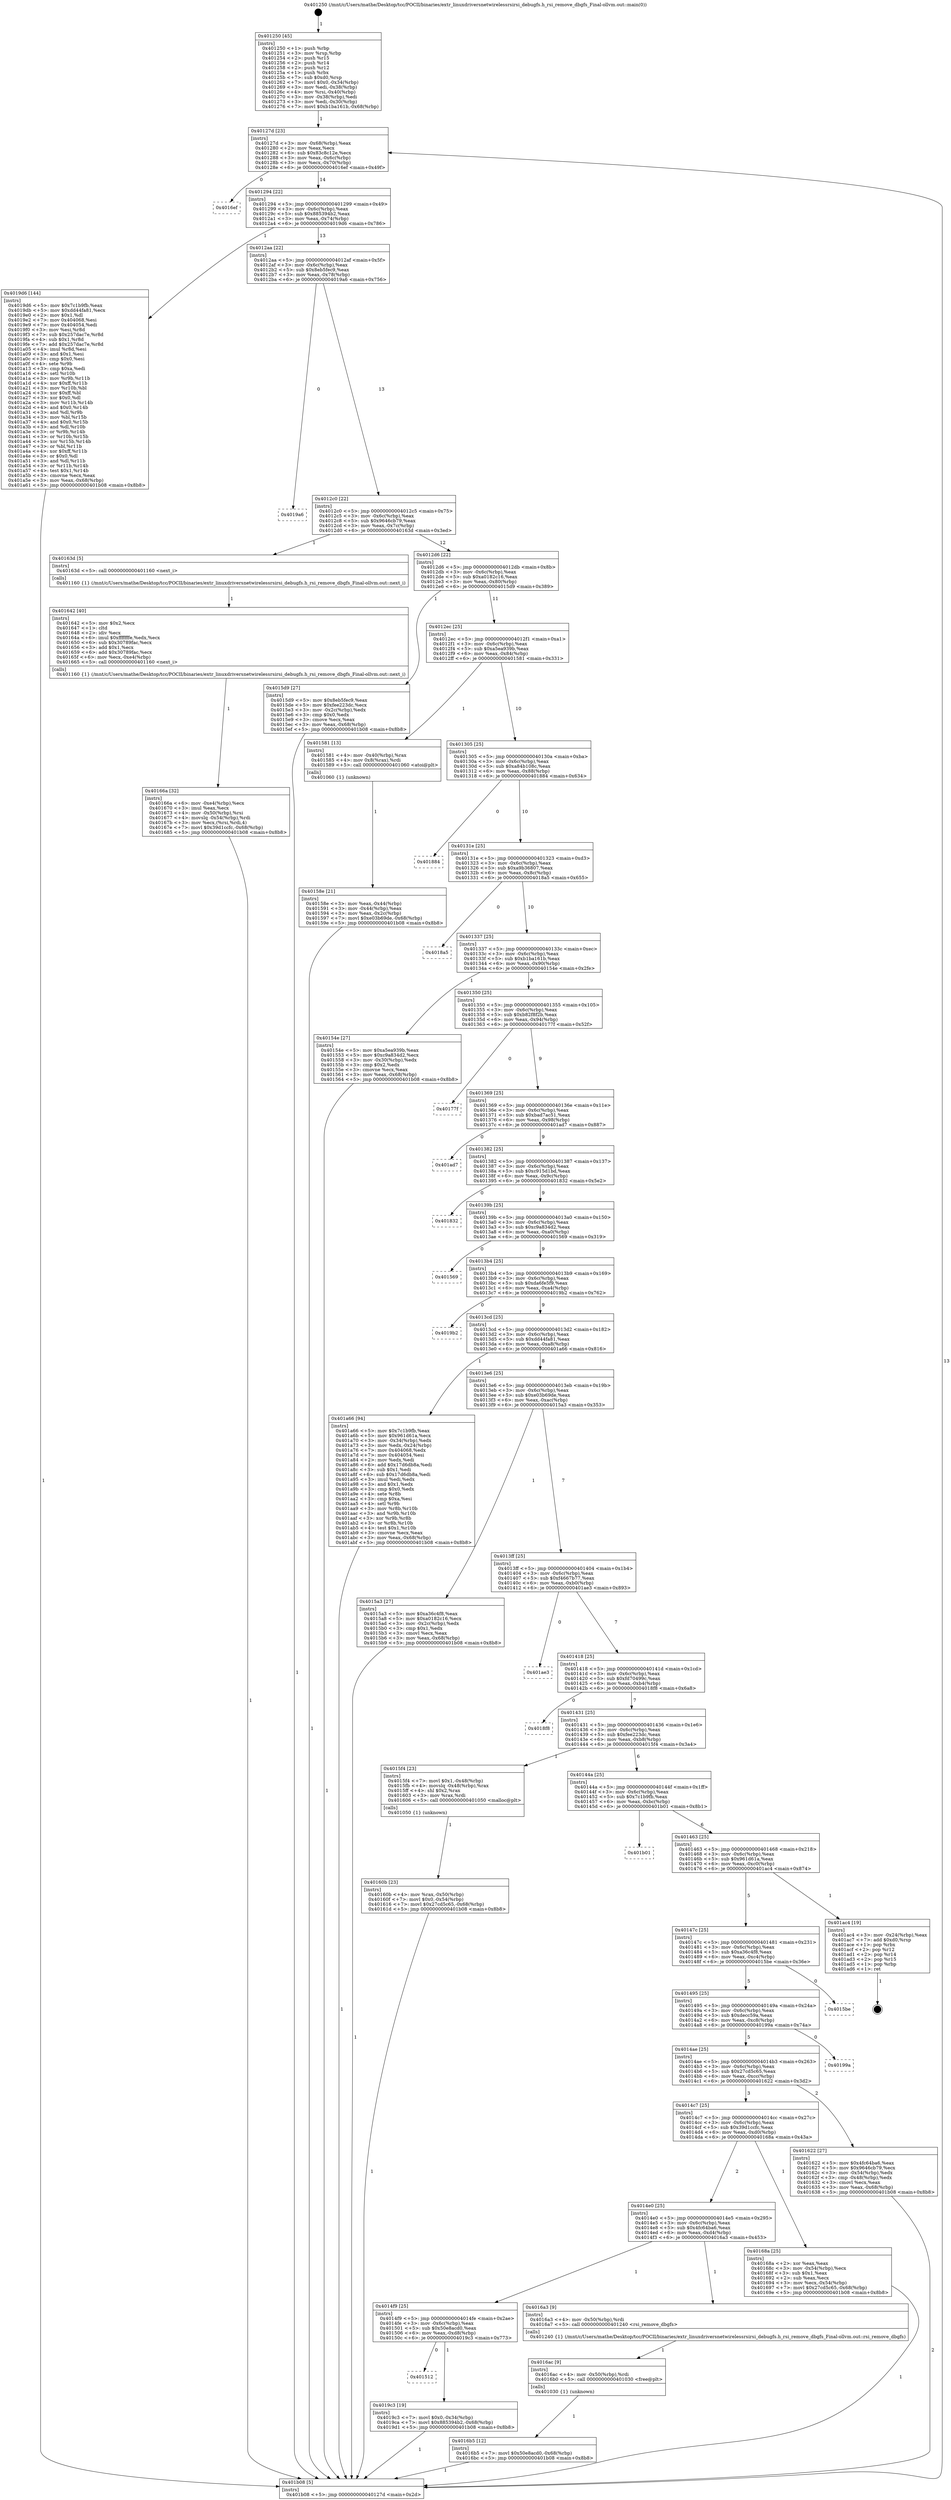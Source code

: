 digraph "0x401250" {
  label = "0x401250 (/mnt/c/Users/mathe/Desktop/tcc/POCII/binaries/extr_linuxdriversnetwirelessrsirsi_debugfs.h_rsi_remove_dbgfs_Final-ollvm.out::main(0))"
  labelloc = "t"
  node[shape=record]

  Entry [label="",width=0.3,height=0.3,shape=circle,fillcolor=black,style=filled]
  "0x40127d" [label="{
     0x40127d [23]\l
     | [instrs]\l
     &nbsp;&nbsp;0x40127d \<+3\>: mov -0x68(%rbp),%eax\l
     &nbsp;&nbsp;0x401280 \<+2\>: mov %eax,%ecx\l
     &nbsp;&nbsp;0x401282 \<+6\>: sub $0x83c8c12e,%ecx\l
     &nbsp;&nbsp;0x401288 \<+3\>: mov %eax,-0x6c(%rbp)\l
     &nbsp;&nbsp;0x40128b \<+3\>: mov %ecx,-0x70(%rbp)\l
     &nbsp;&nbsp;0x40128e \<+6\>: je 00000000004016ef \<main+0x49f\>\l
  }"]
  "0x4016ef" [label="{
     0x4016ef\l
  }", style=dashed]
  "0x401294" [label="{
     0x401294 [22]\l
     | [instrs]\l
     &nbsp;&nbsp;0x401294 \<+5\>: jmp 0000000000401299 \<main+0x49\>\l
     &nbsp;&nbsp;0x401299 \<+3\>: mov -0x6c(%rbp),%eax\l
     &nbsp;&nbsp;0x40129c \<+5\>: sub $0x885394b2,%eax\l
     &nbsp;&nbsp;0x4012a1 \<+3\>: mov %eax,-0x74(%rbp)\l
     &nbsp;&nbsp;0x4012a4 \<+6\>: je 00000000004019d6 \<main+0x786\>\l
  }"]
  Exit [label="",width=0.3,height=0.3,shape=circle,fillcolor=black,style=filled,peripheries=2]
  "0x4019d6" [label="{
     0x4019d6 [144]\l
     | [instrs]\l
     &nbsp;&nbsp;0x4019d6 \<+5\>: mov $0x7c1b9fb,%eax\l
     &nbsp;&nbsp;0x4019db \<+5\>: mov $0xdd44fa81,%ecx\l
     &nbsp;&nbsp;0x4019e0 \<+2\>: mov $0x1,%dl\l
     &nbsp;&nbsp;0x4019e2 \<+7\>: mov 0x404068,%esi\l
     &nbsp;&nbsp;0x4019e9 \<+7\>: mov 0x404054,%edi\l
     &nbsp;&nbsp;0x4019f0 \<+3\>: mov %esi,%r8d\l
     &nbsp;&nbsp;0x4019f3 \<+7\>: sub $0x257dac7e,%r8d\l
     &nbsp;&nbsp;0x4019fa \<+4\>: sub $0x1,%r8d\l
     &nbsp;&nbsp;0x4019fe \<+7\>: add $0x257dac7e,%r8d\l
     &nbsp;&nbsp;0x401a05 \<+4\>: imul %r8d,%esi\l
     &nbsp;&nbsp;0x401a09 \<+3\>: and $0x1,%esi\l
     &nbsp;&nbsp;0x401a0c \<+3\>: cmp $0x0,%esi\l
     &nbsp;&nbsp;0x401a0f \<+4\>: sete %r9b\l
     &nbsp;&nbsp;0x401a13 \<+3\>: cmp $0xa,%edi\l
     &nbsp;&nbsp;0x401a16 \<+4\>: setl %r10b\l
     &nbsp;&nbsp;0x401a1a \<+3\>: mov %r9b,%r11b\l
     &nbsp;&nbsp;0x401a1d \<+4\>: xor $0xff,%r11b\l
     &nbsp;&nbsp;0x401a21 \<+3\>: mov %r10b,%bl\l
     &nbsp;&nbsp;0x401a24 \<+3\>: xor $0xff,%bl\l
     &nbsp;&nbsp;0x401a27 \<+3\>: xor $0x0,%dl\l
     &nbsp;&nbsp;0x401a2a \<+3\>: mov %r11b,%r14b\l
     &nbsp;&nbsp;0x401a2d \<+4\>: and $0x0,%r14b\l
     &nbsp;&nbsp;0x401a31 \<+3\>: and %dl,%r9b\l
     &nbsp;&nbsp;0x401a34 \<+3\>: mov %bl,%r15b\l
     &nbsp;&nbsp;0x401a37 \<+4\>: and $0x0,%r15b\l
     &nbsp;&nbsp;0x401a3b \<+3\>: and %dl,%r10b\l
     &nbsp;&nbsp;0x401a3e \<+3\>: or %r9b,%r14b\l
     &nbsp;&nbsp;0x401a41 \<+3\>: or %r10b,%r15b\l
     &nbsp;&nbsp;0x401a44 \<+3\>: xor %r15b,%r14b\l
     &nbsp;&nbsp;0x401a47 \<+3\>: or %bl,%r11b\l
     &nbsp;&nbsp;0x401a4a \<+4\>: xor $0xff,%r11b\l
     &nbsp;&nbsp;0x401a4e \<+3\>: or $0x0,%dl\l
     &nbsp;&nbsp;0x401a51 \<+3\>: and %dl,%r11b\l
     &nbsp;&nbsp;0x401a54 \<+3\>: or %r11b,%r14b\l
     &nbsp;&nbsp;0x401a57 \<+4\>: test $0x1,%r14b\l
     &nbsp;&nbsp;0x401a5b \<+3\>: cmovne %ecx,%eax\l
     &nbsp;&nbsp;0x401a5e \<+3\>: mov %eax,-0x68(%rbp)\l
     &nbsp;&nbsp;0x401a61 \<+5\>: jmp 0000000000401b08 \<main+0x8b8\>\l
  }"]
  "0x4012aa" [label="{
     0x4012aa [22]\l
     | [instrs]\l
     &nbsp;&nbsp;0x4012aa \<+5\>: jmp 00000000004012af \<main+0x5f\>\l
     &nbsp;&nbsp;0x4012af \<+3\>: mov -0x6c(%rbp),%eax\l
     &nbsp;&nbsp;0x4012b2 \<+5\>: sub $0x8eb5fec9,%eax\l
     &nbsp;&nbsp;0x4012b7 \<+3\>: mov %eax,-0x78(%rbp)\l
     &nbsp;&nbsp;0x4012ba \<+6\>: je 00000000004019a6 \<main+0x756\>\l
  }"]
  "0x401512" [label="{
     0x401512\l
  }", style=dashed]
  "0x4019a6" [label="{
     0x4019a6\l
  }", style=dashed]
  "0x4012c0" [label="{
     0x4012c0 [22]\l
     | [instrs]\l
     &nbsp;&nbsp;0x4012c0 \<+5\>: jmp 00000000004012c5 \<main+0x75\>\l
     &nbsp;&nbsp;0x4012c5 \<+3\>: mov -0x6c(%rbp),%eax\l
     &nbsp;&nbsp;0x4012c8 \<+5\>: sub $0x9646cb79,%eax\l
     &nbsp;&nbsp;0x4012cd \<+3\>: mov %eax,-0x7c(%rbp)\l
     &nbsp;&nbsp;0x4012d0 \<+6\>: je 000000000040163d \<main+0x3ed\>\l
  }"]
  "0x4019c3" [label="{
     0x4019c3 [19]\l
     | [instrs]\l
     &nbsp;&nbsp;0x4019c3 \<+7\>: movl $0x0,-0x34(%rbp)\l
     &nbsp;&nbsp;0x4019ca \<+7\>: movl $0x885394b2,-0x68(%rbp)\l
     &nbsp;&nbsp;0x4019d1 \<+5\>: jmp 0000000000401b08 \<main+0x8b8\>\l
  }"]
  "0x40163d" [label="{
     0x40163d [5]\l
     | [instrs]\l
     &nbsp;&nbsp;0x40163d \<+5\>: call 0000000000401160 \<next_i\>\l
     | [calls]\l
     &nbsp;&nbsp;0x401160 \{1\} (/mnt/c/Users/mathe/Desktop/tcc/POCII/binaries/extr_linuxdriversnetwirelessrsirsi_debugfs.h_rsi_remove_dbgfs_Final-ollvm.out::next_i)\l
  }"]
  "0x4012d6" [label="{
     0x4012d6 [22]\l
     | [instrs]\l
     &nbsp;&nbsp;0x4012d6 \<+5\>: jmp 00000000004012db \<main+0x8b\>\l
     &nbsp;&nbsp;0x4012db \<+3\>: mov -0x6c(%rbp),%eax\l
     &nbsp;&nbsp;0x4012de \<+5\>: sub $0xa0182c16,%eax\l
     &nbsp;&nbsp;0x4012e3 \<+3\>: mov %eax,-0x80(%rbp)\l
     &nbsp;&nbsp;0x4012e6 \<+6\>: je 00000000004015d9 \<main+0x389\>\l
  }"]
  "0x4016b5" [label="{
     0x4016b5 [12]\l
     | [instrs]\l
     &nbsp;&nbsp;0x4016b5 \<+7\>: movl $0x50e8acd0,-0x68(%rbp)\l
     &nbsp;&nbsp;0x4016bc \<+5\>: jmp 0000000000401b08 \<main+0x8b8\>\l
  }"]
  "0x4015d9" [label="{
     0x4015d9 [27]\l
     | [instrs]\l
     &nbsp;&nbsp;0x4015d9 \<+5\>: mov $0x8eb5fec9,%eax\l
     &nbsp;&nbsp;0x4015de \<+5\>: mov $0xfee223dc,%ecx\l
     &nbsp;&nbsp;0x4015e3 \<+3\>: mov -0x2c(%rbp),%edx\l
     &nbsp;&nbsp;0x4015e6 \<+3\>: cmp $0x0,%edx\l
     &nbsp;&nbsp;0x4015e9 \<+3\>: cmove %ecx,%eax\l
     &nbsp;&nbsp;0x4015ec \<+3\>: mov %eax,-0x68(%rbp)\l
     &nbsp;&nbsp;0x4015ef \<+5\>: jmp 0000000000401b08 \<main+0x8b8\>\l
  }"]
  "0x4012ec" [label="{
     0x4012ec [25]\l
     | [instrs]\l
     &nbsp;&nbsp;0x4012ec \<+5\>: jmp 00000000004012f1 \<main+0xa1\>\l
     &nbsp;&nbsp;0x4012f1 \<+3\>: mov -0x6c(%rbp),%eax\l
     &nbsp;&nbsp;0x4012f4 \<+5\>: sub $0xa5ea939b,%eax\l
     &nbsp;&nbsp;0x4012f9 \<+6\>: mov %eax,-0x84(%rbp)\l
     &nbsp;&nbsp;0x4012ff \<+6\>: je 0000000000401581 \<main+0x331\>\l
  }"]
  "0x4016ac" [label="{
     0x4016ac [9]\l
     | [instrs]\l
     &nbsp;&nbsp;0x4016ac \<+4\>: mov -0x50(%rbp),%rdi\l
     &nbsp;&nbsp;0x4016b0 \<+5\>: call 0000000000401030 \<free@plt\>\l
     | [calls]\l
     &nbsp;&nbsp;0x401030 \{1\} (unknown)\l
  }"]
  "0x401581" [label="{
     0x401581 [13]\l
     | [instrs]\l
     &nbsp;&nbsp;0x401581 \<+4\>: mov -0x40(%rbp),%rax\l
     &nbsp;&nbsp;0x401585 \<+4\>: mov 0x8(%rax),%rdi\l
     &nbsp;&nbsp;0x401589 \<+5\>: call 0000000000401060 \<atoi@plt\>\l
     | [calls]\l
     &nbsp;&nbsp;0x401060 \{1\} (unknown)\l
  }"]
  "0x401305" [label="{
     0x401305 [25]\l
     | [instrs]\l
     &nbsp;&nbsp;0x401305 \<+5\>: jmp 000000000040130a \<main+0xba\>\l
     &nbsp;&nbsp;0x40130a \<+3\>: mov -0x6c(%rbp),%eax\l
     &nbsp;&nbsp;0x40130d \<+5\>: sub $0xa84b108c,%eax\l
     &nbsp;&nbsp;0x401312 \<+6\>: mov %eax,-0x88(%rbp)\l
     &nbsp;&nbsp;0x401318 \<+6\>: je 0000000000401884 \<main+0x634\>\l
  }"]
  "0x4014f9" [label="{
     0x4014f9 [25]\l
     | [instrs]\l
     &nbsp;&nbsp;0x4014f9 \<+5\>: jmp 00000000004014fe \<main+0x2ae\>\l
     &nbsp;&nbsp;0x4014fe \<+3\>: mov -0x6c(%rbp),%eax\l
     &nbsp;&nbsp;0x401501 \<+5\>: sub $0x50e8acd0,%eax\l
     &nbsp;&nbsp;0x401506 \<+6\>: mov %eax,-0xd8(%rbp)\l
     &nbsp;&nbsp;0x40150c \<+6\>: je 00000000004019c3 \<main+0x773\>\l
  }"]
  "0x401884" [label="{
     0x401884\l
  }", style=dashed]
  "0x40131e" [label="{
     0x40131e [25]\l
     | [instrs]\l
     &nbsp;&nbsp;0x40131e \<+5\>: jmp 0000000000401323 \<main+0xd3\>\l
     &nbsp;&nbsp;0x401323 \<+3\>: mov -0x6c(%rbp),%eax\l
     &nbsp;&nbsp;0x401326 \<+5\>: sub $0xa9b36807,%eax\l
     &nbsp;&nbsp;0x40132b \<+6\>: mov %eax,-0x8c(%rbp)\l
     &nbsp;&nbsp;0x401331 \<+6\>: je 00000000004018a5 \<main+0x655\>\l
  }"]
  "0x4016a3" [label="{
     0x4016a3 [9]\l
     | [instrs]\l
     &nbsp;&nbsp;0x4016a3 \<+4\>: mov -0x50(%rbp),%rdi\l
     &nbsp;&nbsp;0x4016a7 \<+5\>: call 0000000000401240 \<rsi_remove_dbgfs\>\l
     | [calls]\l
     &nbsp;&nbsp;0x401240 \{1\} (/mnt/c/Users/mathe/Desktop/tcc/POCII/binaries/extr_linuxdriversnetwirelessrsirsi_debugfs.h_rsi_remove_dbgfs_Final-ollvm.out::rsi_remove_dbgfs)\l
  }"]
  "0x4018a5" [label="{
     0x4018a5\l
  }", style=dashed]
  "0x401337" [label="{
     0x401337 [25]\l
     | [instrs]\l
     &nbsp;&nbsp;0x401337 \<+5\>: jmp 000000000040133c \<main+0xec\>\l
     &nbsp;&nbsp;0x40133c \<+3\>: mov -0x6c(%rbp),%eax\l
     &nbsp;&nbsp;0x40133f \<+5\>: sub $0xb1ba161b,%eax\l
     &nbsp;&nbsp;0x401344 \<+6\>: mov %eax,-0x90(%rbp)\l
     &nbsp;&nbsp;0x40134a \<+6\>: je 000000000040154e \<main+0x2fe\>\l
  }"]
  "0x4014e0" [label="{
     0x4014e0 [25]\l
     | [instrs]\l
     &nbsp;&nbsp;0x4014e0 \<+5\>: jmp 00000000004014e5 \<main+0x295\>\l
     &nbsp;&nbsp;0x4014e5 \<+3\>: mov -0x6c(%rbp),%eax\l
     &nbsp;&nbsp;0x4014e8 \<+5\>: sub $0x4fc64ba6,%eax\l
     &nbsp;&nbsp;0x4014ed \<+6\>: mov %eax,-0xd4(%rbp)\l
     &nbsp;&nbsp;0x4014f3 \<+6\>: je 00000000004016a3 \<main+0x453\>\l
  }"]
  "0x40154e" [label="{
     0x40154e [27]\l
     | [instrs]\l
     &nbsp;&nbsp;0x40154e \<+5\>: mov $0xa5ea939b,%eax\l
     &nbsp;&nbsp;0x401553 \<+5\>: mov $0xc9a834d2,%ecx\l
     &nbsp;&nbsp;0x401558 \<+3\>: mov -0x30(%rbp),%edx\l
     &nbsp;&nbsp;0x40155b \<+3\>: cmp $0x2,%edx\l
     &nbsp;&nbsp;0x40155e \<+3\>: cmovne %ecx,%eax\l
     &nbsp;&nbsp;0x401561 \<+3\>: mov %eax,-0x68(%rbp)\l
     &nbsp;&nbsp;0x401564 \<+5\>: jmp 0000000000401b08 \<main+0x8b8\>\l
  }"]
  "0x401350" [label="{
     0x401350 [25]\l
     | [instrs]\l
     &nbsp;&nbsp;0x401350 \<+5\>: jmp 0000000000401355 \<main+0x105\>\l
     &nbsp;&nbsp;0x401355 \<+3\>: mov -0x6c(%rbp),%eax\l
     &nbsp;&nbsp;0x401358 \<+5\>: sub $0xb82f8f2b,%eax\l
     &nbsp;&nbsp;0x40135d \<+6\>: mov %eax,-0x94(%rbp)\l
     &nbsp;&nbsp;0x401363 \<+6\>: je 000000000040177f \<main+0x52f\>\l
  }"]
  "0x401b08" [label="{
     0x401b08 [5]\l
     | [instrs]\l
     &nbsp;&nbsp;0x401b08 \<+5\>: jmp 000000000040127d \<main+0x2d\>\l
  }"]
  "0x401250" [label="{
     0x401250 [45]\l
     | [instrs]\l
     &nbsp;&nbsp;0x401250 \<+1\>: push %rbp\l
     &nbsp;&nbsp;0x401251 \<+3\>: mov %rsp,%rbp\l
     &nbsp;&nbsp;0x401254 \<+2\>: push %r15\l
     &nbsp;&nbsp;0x401256 \<+2\>: push %r14\l
     &nbsp;&nbsp;0x401258 \<+2\>: push %r12\l
     &nbsp;&nbsp;0x40125a \<+1\>: push %rbx\l
     &nbsp;&nbsp;0x40125b \<+7\>: sub $0xd0,%rsp\l
     &nbsp;&nbsp;0x401262 \<+7\>: movl $0x0,-0x34(%rbp)\l
     &nbsp;&nbsp;0x401269 \<+3\>: mov %edi,-0x38(%rbp)\l
     &nbsp;&nbsp;0x40126c \<+4\>: mov %rsi,-0x40(%rbp)\l
     &nbsp;&nbsp;0x401270 \<+3\>: mov -0x38(%rbp),%edi\l
     &nbsp;&nbsp;0x401273 \<+3\>: mov %edi,-0x30(%rbp)\l
     &nbsp;&nbsp;0x401276 \<+7\>: movl $0xb1ba161b,-0x68(%rbp)\l
  }"]
  "0x40158e" [label="{
     0x40158e [21]\l
     | [instrs]\l
     &nbsp;&nbsp;0x40158e \<+3\>: mov %eax,-0x44(%rbp)\l
     &nbsp;&nbsp;0x401591 \<+3\>: mov -0x44(%rbp),%eax\l
     &nbsp;&nbsp;0x401594 \<+3\>: mov %eax,-0x2c(%rbp)\l
     &nbsp;&nbsp;0x401597 \<+7\>: movl $0xe03b69de,-0x68(%rbp)\l
     &nbsp;&nbsp;0x40159e \<+5\>: jmp 0000000000401b08 \<main+0x8b8\>\l
  }"]
  "0x40168a" [label="{
     0x40168a [25]\l
     | [instrs]\l
     &nbsp;&nbsp;0x40168a \<+2\>: xor %eax,%eax\l
     &nbsp;&nbsp;0x40168c \<+3\>: mov -0x54(%rbp),%ecx\l
     &nbsp;&nbsp;0x40168f \<+3\>: sub $0x1,%eax\l
     &nbsp;&nbsp;0x401692 \<+2\>: sub %eax,%ecx\l
     &nbsp;&nbsp;0x401694 \<+3\>: mov %ecx,-0x54(%rbp)\l
     &nbsp;&nbsp;0x401697 \<+7\>: movl $0x27cd5c65,-0x68(%rbp)\l
     &nbsp;&nbsp;0x40169e \<+5\>: jmp 0000000000401b08 \<main+0x8b8\>\l
  }"]
  "0x40177f" [label="{
     0x40177f\l
  }", style=dashed]
  "0x401369" [label="{
     0x401369 [25]\l
     | [instrs]\l
     &nbsp;&nbsp;0x401369 \<+5\>: jmp 000000000040136e \<main+0x11e\>\l
     &nbsp;&nbsp;0x40136e \<+3\>: mov -0x6c(%rbp),%eax\l
     &nbsp;&nbsp;0x401371 \<+5\>: sub $0xbad7ac51,%eax\l
     &nbsp;&nbsp;0x401376 \<+6\>: mov %eax,-0x98(%rbp)\l
     &nbsp;&nbsp;0x40137c \<+6\>: je 0000000000401ad7 \<main+0x887\>\l
  }"]
  "0x40166a" [label="{
     0x40166a [32]\l
     | [instrs]\l
     &nbsp;&nbsp;0x40166a \<+6\>: mov -0xe4(%rbp),%ecx\l
     &nbsp;&nbsp;0x401670 \<+3\>: imul %eax,%ecx\l
     &nbsp;&nbsp;0x401673 \<+4\>: mov -0x50(%rbp),%rsi\l
     &nbsp;&nbsp;0x401677 \<+4\>: movslq -0x54(%rbp),%rdi\l
     &nbsp;&nbsp;0x40167b \<+3\>: mov %ecx,(%rsi,%rdi,4)\l
     &nbsp;&nbsp;0x40167e \<+7\>: movl $0x39d1ccfc,-0x68(%rbp)\l
     &nbsp;&nbsp;0x401685 \<+5\>: jmp 0000000000401b08 \<main+0x8b8\>\l
  }"]
  "0x401ad7" [label="{
     0x401ad7\l
  }", style=dashed]
  "0x401382" [label="{
     0x401382 [25]\l
     | [instrs]\l
     &nbsp;&nbsp;0x401382 \<+5\>: jmp 0000000000401387 \<main+0x137\>\l
     &nbsp;&nbsp;0x401387 \<+3\>: mov -0x6c(%rbp),%eax\l
     &nbsp;&nbsp;0x40138a \<+5\>: sub $0xc915d1bd,%eax\l
     &nbsp;&nbsp;0x40138f \<+6\>: mov %eax,-0x9c(%rbp)\l
     &nbsp;&nbsp;0x401395 \<+6\>: je 0000000000401832 \<main+0x5e2\>\l
  }"]
  "0x401642" [label="{
     0x401642 [40]\l
     | [instrs]\l
     &nbsp;&nbsp;0x401642 \<+5\>: mov $0x2,%ecx\l
     &nbsp;&nbsp;0x401647 \<+1\>: cltd\l
     &nbsp;&nbsp;0x401648 \<+2\>: idiv %ecx\l
     &nbsp;&nbsp;0x40164a \<+6\>: imul $0xfffffffe,%edx,%ecx\l
     &nbsp;&nbsp;0x401650 \<+6\>: sub $0x30789fac,%ecx\l
     &nbsp;&nbsp;0x401656 \<+3\>: add $0x1,%ecx\l
     &nbsp;&nbsp;0x401659 \<+6\>: add $0x30789fac,%ecx\l
     &nbsp;&nbsp;0x40165f \<+6\>: mov %ecx,-0xe4(%rbp)\l
     &nbsp;&nbsp;0x401665 \<+5\>: call 0000000000401160 \<next_i\>\l
     | [calls]\l
     &nbsp;&nbsp;0x401160 \{1\} (/mnt/c/Users/mathe/Desktop/tcc/POCII/binaries/extr_linuxdriversnetwirelessrsirsi_debugfs.h_rsi_remove_dbgfs_Final-ollvm.out::next_i)\l
  }"]
  "0x401832" [label="{
     0x401832\l
  }", style=dashed]
  "0x40139b" [label="{
     0x40139b [25]\l
     | [instrs]\l
     &nbsp;&nbsp;0x40139b \<+5\>: jmp 00000000004013a0 \<main+0x150\>\l
     &nbsp;&nbsp;0x4013a0 \<+3\>: mov -0x6c(%rbp),%eax\l
     &nbsp;&nbsp;0x4013a3 \<+5\>: sub $0xc9a834d2,%eax\l
     &nbsp;&nbsp;0x4013a8 \<+6\>: mov %eax,-0xa0(%rbp)\l
     &nbsp;&nbsp;0x4013ae \<+6\>: je 0000000000401569 \<main+0x319\>\l
  }"]
  "0x4014c7" [label="{
     0x4014c7 [25]\l
     | [instrs]\l
     &nbsp;&nbsp;0x4014c7 \<+5\>: jmp 00000000004014cc \<main+0x27c\>\l
     &nbsp;&nbsp;0x4014cc \<+3\>: mov -0x6c(%rbp),%eax\l
     &nbsp;&nbsp;0x4014cf \<+5\>: sub $0x39d1ccfc,%eax\l
     &nbsp;&nbsp;0x4014d4 \<+6\>: mov %eax,-0xd0(%rbp)\l
     &nbsp;&nbsp;0x4014da \<+6\>: je 000000000040168a \<main+0x43a\>\l
  }"]
  "0x401569" [label="{
     0x401569\l
  }", style=dashed]
  "0x4013b4" [label="{
     0x4013b4 [25]\l
     | [instrs]\l
     &nbsp;&nbsp;0x4013b4 \<+5\>: jmp 00000000004013b9 \<main+0x169\>\l
     &nbsp;&nbsp;0x4013b9 \<+3\>: mov -0x6c(%rbp),%eax\l
     &nbsp;&nbsp;0x4013bc \<+5\>: sub $0xda6fe5f9,%eax\l
     &nbsp;&nbsp;0x4013c1 \<+6\>: mov %eax,-0xa4(%rbp)\l
     &nbsp;&nbsp;0x4013c7 \<+6\>: je 00000000004019b2 \<main+0x762\>\l
  }"]
  "0x401622" [label="{
     0x401622 [27]\l
     | [instrs]\l
     &nbsp;&nbsp;0x401622 \<+5\>: mov $0x4fc64ba6,%eax\l
     &nbsp;&nbsp;0x401627 \<+5\>: mov $0x9646cb79,%ecx\l
     &nbsp;&nbsp;0x40162c \<+3\>: mov -0x54(%rbp),%edx\l
     &nbsp;&nbsp;0x40162f \<+3\>: cmp -0x48(%rbp),%edx\l
     &nbsp;&nbsp;0x401632 \<+3\>: cmovl %ecx,%eax\l
     &nbsp;&nbsp;0x401635 \<+3\>: mov %eax,-0x68(%rbp)\l
     &nbsp;&nbsp;0x401638 \<+5\>: jmp 0000000000401b08 \<main+0x8b8\>\l
  }"]
  "0x4019b2" [label="{
     0x4019b2\l
  }", style=dashed]
  "0x4013cd" [label="{
     0x4013cd [25]\l
     | [instrs]\l
     &nbsp;&nbsp;0x4013cd \<+5\>: jmp 00000000004013d2 \<main+0x182\>\l
     &nbsp;&nbsp;0x4013d2 \<+3\>: mov -0x6c(%rbp),%eax\l
     &nbsp;&nbsp;0x4013d5 \<+5\>: sub $0xdd44fa81,%eax\l
     &nbsp;&nbsp;0x4013da \<+6\>: mov %eax,-0xa8(%rbp)\l
     &nbsp;&nbsp;0x4013e0 \<+6\>: je 0000000000401a66 \<main+0x816\>\l
  }"]
  "0x4014ae" [label="{
     0x4014ae [25]\l
     | [instrs]\l
     &nbsp;&nbsp;0x4014ae \<+5\>: jmp 00000000004014b3 \<main+0x263\>\l
     &nbsp;&nbsp;0x4014b3 \<+3\>: mov -0x6c(%rbp),%eax\l
     &nbsp;&nbsp;0x4014b6 \<+5\>: sub $0x27cd5c65,%eax\l
     &nbsp;&nbsp;0x4014bb \<+6\>: mov %eax,-0xcc(%rbp)\l
     &nbsp;&nbsp;0x4014c1 \<+6\>: je 0000000000401622 \<main+0x3d2\>\l
  }"]
  "0x401a66" [label="{
     0x401a66 [94]\l
     | [instrs]\l
     &nbsp;&nbsp;0x401a66 \<+5\>: mov $0x7c1b9fb,%eax\l
     &nbsp;&nbsp;0x401a6b \<+5\>: mov $0x961d61a,%ecx\l
     &nbsp;&nbsp;0x401a70 \<+3\>: mov -0x34(%rbp),%edx\l
     &nbsp;&nbsp;0x401a73 \<+3\>: mov %edx,-0x24(%rbp)\l
     &nbsp;&nbsp;0x401a76 \<+7\>: mov 0x404068,%edx\l
     &nbsp;&nbsp;0x401a7d \<+7\>: mov 0x404054,%esi\l
     &nbsp;&nbsp;0x401a84 \<+2\>: mov %edx,%edi\l
     &nbsp;&nbsp;0x401a86 \<+6\>: add $0x17d6db8a,%edi\l
     &nbsp;&nbsp;0x401a8c \<+3\>: sub $0x1,%edi\l
     &nbsp;&nbsp;0x401a8f \<+6\>: sub $0x17d6db8a,%edi\l
     &nbsp;&nbsp;0x401a95 \<+3\>: imul %edi,%edx\l
     &nbsp;&nbsp;0x401a98 \<+3\>: and $0x1,%edx\l
     &nbsp;&nbsp;0x401a9b \<+3\>: cmp $0x0,%edx\l
     &nbsp;&nbsp;0x401a9e \<+4\>: sete %r8b\l
     &nbsp;&nbsp;0x401aa2 \<+3\>: cmp $0xa,%esi\l
     &nbsp;&nbsp;0x401aa5 \<+4\>: setl %r9b\l
     &nbsp;&nbsp;0x401aa9 \<+3\>: mov %r8b,%r10b\l
     &nbsp;&nbsp;0x401aac \<+3\>: and %r9b,%r10b\l
     &nbsp;&nbsp;0x401aaf \<+3\>: xor %r9b,%r8b\l
     &nbsp;&nbsp;0x401ab2 \<+3\>: or %r8b,%r10b\l
     &nbsp;&nbsp;0x401ab5 \<+4\>: test $0x1,%r10b\l
     &nbsp;&nbsp;0x401ab9 \<+3\>: cmovne %ecx,%eax\l
     &nbsp;&nbsp;0x401abc \<+3\>: mov %eax,-0x68(%rbp)\l
     &nbsp;&nbsp;0x401abf \<+5\>: jmp 0000000000401b08 \<main+0x8b8\>\l
  }"]
  "0x4013e6" [label="{
     0x4013e6 [25]\l
     | [instrs]\l
     &nbsp;&nbsp;0x4013e6 \<+5\>: jmp 00000000004013eb \<main+0x19b\>\l
     &nbsp;&nbsp;0x4013eb \<+3\>: mov -0x6c(%rbp),%eax\l
     &nbsp;&nbsp;0x4013ee \<+5\>: sub $0xe03b69de,%eax\l
     &nbsp;&nbsp;0x4013f3 \<+6\>: mov %eax,-0xac(%rbp)\l
     &nbsp;&nbsp;0x4013f9 \<+6\>: je 00000000004015a3 \<main+0x353\>\l
  }"]
  "0x40199a" [label="{
     0x40199a\l
  }", style=dashed]
  "0x4015a3" [label="{
     0x4015a3 [27]\l
     | [instrs]\l
     &nbsp;&nbsp;0x4015a3 \<+5\>: mov $0xa36c4f8,%eax\l
     &nbsp;&nbsp;0x4015a8 \<+5\>: mov $0xa0182c16,%ecx\l
     &nbsp;&nbsp;0x4015ad \<+3\>: mov -0x2c(%rbp),%edx\l
     &nbsp;&nbsp;0x4015b0 \<+3\>: cmp $0x1,%edx\l
     &nbsp;&nbsp;0x4015b3 \<+3\>: cmovl %ecx,%eax\l
     &nbsp;&nbsp;0x4015b6 \<+3\>: mov %eax,-0x68(%rbp)\l
     &nbsp;&nbsp;0x4015b9 \<+5\>: jmp 0000000000401b08 \<main+0x8b8\>\l
  }"]
  "0x4013ff" [label="{
     0x4013ff [25]\l
     | [instrs]\l
     &nbsp;&nbsp;0x4013ff \<+5\>: jmp 0000000000401404 \<main+0x1b4\>\l
     &nbsp;&nbsp;0x401404 \<+3\>: mov -0x6c(%rbp),%eax\l
     &nbsp;&nbsp;0x401407 \<+5\>: sub $0xf4667b77,%eax\l
     &nbsp;&nbsp;0x40140c \<+6\>: mov %eax,-0xb0(%rbp)\l
     &nbsp;&nbsp;0x401412 \<+6\>: je 0000000000401ae3 \<main+0x893\>\l
  }"]
  "0x401495" [label="{
     0x401495 [25]\l
     | [instrs]\l
     &nbsp;&nbsp;0x401495 \<+5\>: jmp 000000000040149a \<main+0x24a\>\l
     &nbsp;&nbsp;0x40149a \<+3\>: mov -0x6c(%rbp),%eax\l
     &nbsp;&nbsp;0x40149d \<+5\>: sub $0xdecc59a,%eax\l
     &nbsp;&nbsp;0x4014a2 \<+6\>: mov %eax,-0xc8(%rbp)\l
     &nbsp;&nbsp;0x4014a8 \<+6\>: je 000000000040199a \<main+0x74a\>\l
  }"]
  "0x401ae3" [label="{
     0x401ae3\l
  }", style=dashed]
  "0x401418" [label="{
     0x401418 [25]\l
     | [instrs]\l
     &nbsp;&nbsp;0x401418 \<+5\>: jmp 000000000040141d \<main+0x1cd\>\l
     &nbsp;&nbsp;0x40141d \<+3\>: mov -0x6c(%rbp),%eax\l
     &nbsp;&nbsp;0x401420 \<+5\>: sub $0xfd70499c,%eax\l
     &nbsp;&nbsp;0x401425 \<+6\>: mov %eax,-0xb4(%rbp)\l
     &nbsp;&nbsp;0x40142b \<+6\>: je 00000000004018f8 \<main+0x6a8\>\l
  }"]
  "0x4015be" [label="{
     0x4015be\l
  }", style=dashed]
  "0x4018f8" [label="{
     0x4018f8\l
  }", style=dashed]
  "0x401431" [label="{
     0x401431 [25]\l
     | [instrs]\l
     &nbsp;&nbsp;0x401431 \<+5\>: jmp 0000000000401436 \<main+0x1e6\>\l
     &nbsp;&nbsp;0x401436 \<+3\>: mov -0x6c(%rbp),%eax\l
     &nbsp;&nbsp;0x401439 \<+5\>: sub $0xfee223dc,%eax\l
     &nbsp;&nbsp;0x40143e \<+6\>: mov %eax,-0xb8(%rbp)\l
     &nbsp;&nbsp;0x401444 \<+6\>: je 00000000004015f4 \<main+0x3a4\>\l
  }"]
  "0x40147c" [label="{
     0x40147c [25]\l
     | [instrs]\l
     &nbsp;&nbsp;0x40147c \<+5\>: jmp 0000000000401481 \<main+0x231\>\l
     &nbsp;&nbsp;0x401481 \<+3\>: mov -0x6c(%rbp),%eax\l
     &nbsp;&nbsp;0x401484 \<+5\>: sub $0xa36c4f8,%eax\l
     &nbsp;&nbsp;0x401489 \<+6\>: mov %eax,-0xc4(%rbp)\l
     &nbsp;&nbsp;0x40148f \<+6\>: je 00000000004015be \<main+0x36e\>\l
  }"]
  "0x4015f4" [label="{
     0x4015f4 [23]\l
     | [instrs]\l
     &nbsp;&nbsp;0x4015f4 \<+7\>: movl $0x1,-0x48(%rbp)\l
     &nbsp;&nbsp;0x4015fb \<+4\>: movslq -0x48(%rbp),%rax\l
     &nbsp;&nbsp;0x4015ff \<+4\>: shl $0x2,%rax\l
     &nbsp;&nbsp;0x401603 \<+3\>: mov %rax,%rdi\l
     &nbsp;&nbsp;0x401606 \<+5\>: call 0000000000401050 \<malloc@plt\>\l
     | [calls]\l
     &nbsp;&nbsp;0x401050 \{1\} (unknown)\l
  }"]
  "0x40144a" [label="{
     0x40144a [25]\l
     | [instrs]\l
     &nbsp;&nbsp;0x40144a \<+5\>: jmp 000000000040144f \<main+0x1ff\>\l
     &nbsp;&nbsp;0x40144f \<+3\>: mov -0x6c(%rbp),%eax\l
     &nbsp;&nbsp;0x401452 \<+5\>: sub $0x7c1b9fb,%eax\l
     &nbsp;&nbsp;0x401457 \<+6\>: mov %eax,-0xbc(%rbp)\l
     &nbsp;&nbsp;0x40145d \<+6\>: je 0000000000401b01 \<main+0x8b1\>\l
  }"]
  "0x40160b" [label="{
     0x40160b [23]\l
     | [instrs]\l
     &nbsp;&nbsp;0x40160b \<+4\>: mov %rax,-0x50(%rbp)\l
     &nbsp;&nbsp;0x40160f \<+7\>: movl $0x0,-0x54(%rbp)\l
     &nbsp;&nbsp;0x401616 \<+7\>: movl $0x27cd5c65,-0x68(%rbp)\l
     &nbsp;&nbsp;0x40161d \<+5\>: jmp 0000000000401b08 \<main+0x8b8\>\l
  }"]
  "0x401ac4" [label="{
     0x401ac4 [19]\l
     | [instrs]\l
     &nbsp;&nbsp;0x401ac4 \<+3\>: mov -0x24(%rbp),%eax\l
     &nbsp;&nbsp;0x401ac7 \<+7\>: add $0xd0,%rsp\l
     &nbsp;&nbsp;0x401ace \<+1\>: pop %rbx\l
     &nbsp;&nbsp;0x401acf \<+2\>: pop %r12\l
     &nbsp;&nbsp;0x401ad1 \<+2\>: pop %r14\l
     &nbsp;&nbsp;0x401ad3 \<+2\>: pop %r15\l
     &nbsp;&nbsp;0x401ad5 \<+1\>: pop %rbp\l
     &nbsp;&nbsp;0x401ad6 \<+1\>: ret\l
  }"]
  "0x401b01" [label="{
     0x401b01\l
  }", style=dashed]
  "0x401463" [label="{
     0x401463 [25]\l
     | [instrs]\l
     &nbsp;&nbsp;0x401463 \<+5\>: jmp 0000000000401468 \<main+0x218\>\l
     &nbsp;&nbsp;0x401468 \<+3\>: mov -0x6c(%rbp),%eax\l
     &nbsp;&nbsp;0x40146b \<+5\>: sub $0x961d61a,%eax\l
     &nbsp;&nbsp;0x401470 \<+6\>: mov %eax,-0xc0(%rbp)\l
     &nbsp;&nbsp;0x401476 \<+6\>: je 0000000000401ac4 \<main+0x874\>\l
  }"]
  Entry -> "0x401250" [label=" 1"]
  "0x40127d" -> "0x4016ef" [label=" 0"]
  "0x40127d" -> "0x401294" [label=" 14"]
  "0x401ac4" -> Exit [label=" 1"]
  "0x401294" -> "0x4019d6" [label=" 1"]
  "0x401294" -> "0x4012aa" [label=" 13"]
  "0x401a66" -> "0x401b08" [label=" 1"]
  "0x4012aa" -> "0x4019a6" [label=" 0"]
  "0x4012aa" -> "0x4012c0" [label=" 13"]
  "0x4019d6" -> "0x401b08" [label=" 1"]
  "0x4012c0" -> "0x40163d" [label=" 1"]
  "0x4012c0" -> "0x4012d6" [label=" 12"]
  "0x4019c3" -> "0x401b08" [label=" 1"]
  "0x4012d6" -> "0x4015d9" [label=" 1"]
  "0x4012d6" -> "0x4012ec" [label=" 11"]
  "0x4014f9" -> "0x4019c3" [label=" 1"]
  "0x4012ec" -> "0x401581" [label=" 1"]
  "0x4012ec" -> "0x401305" [label=" 10"]
  "0x4014f9" -> "0x401512" [label=" 0"]
  "0x401305" -> "0x401884" [label=" 0"]
  "0x401305" -> "0x40131e" [label=" 10"]
  "0x4016b5" -> "0x401b08" [label=" 1"]
  "0x40131e" -> "0x4018a5" [label=" 0"]
  "0x40131e" -> "0x401337" [label=" 10"]
  "0x4016ac" -> "0x4016b5" [label=" 1"]
  "0x401337" -> "0x40154e" [label=" 1"]
  "0x401337" -> "0x401350" [label=" 9"]
  "0x40154e" -> "0x401b08" [label=" 1"]
  "0x401250" -> "0x40127d" [label=" 1"]
  "0x401b08" -> "0x40127d" [label=" 13"]
  "0x401581" -> "0x40158e" [label=" 1"]
  "0x40158e" -> "0x401b08" [label=" 1"]
  "0x4014e0" -> "0x4014f9" [label=" 1"]
  "0x401350" -> "0x40177f" [label=" 0"]
  "0x401350" -> "0x401369" [label=" 9"]
  "0x4014e0" -> "0x4016a3" [label=" 1"]
  "0x401369" -> "0x401ad7" [label=" 0"]
  "0x401369" -> "0x401382" [label=" 9"]
  "0x40168a" -> "0x401b08" [label=" 1"]
  "0x401382" -> "0x401832" [label=" 0"]
  "0x401382" -> "0x40139b" [label=" 9"]
  "0x4014c7" -> "0x4014e0" [label=" 2"]
  "0x40139b" -> "0x401569" [label=" 0"]
  "0x40139b" -> "0x4013b4" [label=" 9"]
  "0x4014c7" -> "0x40168a" [label=" 1"]
  "0x4013b4" -> "0x4019b2" [label=" 0"]
  "0x4013b4" -> "0x4013cd" [label=" 9"]
  "0x4016a3" -> "0x4016ac" [label=" 1"]
  "0x4013cd" -> "0x401a66" [label=" 1"]
  "0x4013cd" -> "0x4013e6" [label=" 8"]
  "0x401642" -> "0x40166a" [label=" 1"]
  "0x4013e6" -> "0x4015a3" [label=" 1"]
  "0x4013e6" -> "0x4013ff" [label=" 7"]
  "0x4015a3" -> "0x401b08" [label=" 1"]
  "0x4015d9" -> "0x401b08" [label=" 1"]
  "0x40163d" -> "0x401642" [label=" 1"]
  "0x4013ff" -> "0x401ae3" [label=" 0"]
  "0x4013ff" -> "0x401418" [label=" 7"]
  "0x4014ae" -> "0x4014c7" [label=" 3"]
  "0x401418" -> "0x4018f8" [label=" 0"]
  "0x401418" -> "0x401431" [label=" 7"]
  "0x4014ae" -> "0x401622" [label=" 2"]
  "0x401431" -> "0x4015f4" [label=" 1"]
  "0x401431" -> "0x40144a" [label=" 6"]
  "0x4015f4" -> "0x40160b" [label=" 1"]
  "0x40160b" -> "0x401b08" [label=" 1"]
  "0x401495" -> "0x4014ae" [label=" 5"]
  "0x40144a" -> "0x401b01" [label=" 0"]
  "0x40144a" -> "0x401463" [label=" 6"]
  "0x401495" -> "0x40199a" [label=" 0"]
  "0x401463" -> "0x401ac4" [label=" 1"]
  "0x401463" -> "0x40147c" [label=" 5"]
  "0x40166a" -> "0x401b08" [label=" 1"]
  "0x40147c" -> "0x4015be" [label=" 0"]
  "0x40147c" -> "0x401495" [label=" 5"]
  "0x401622" -> "0x401b08" [label=" 2"]
}
